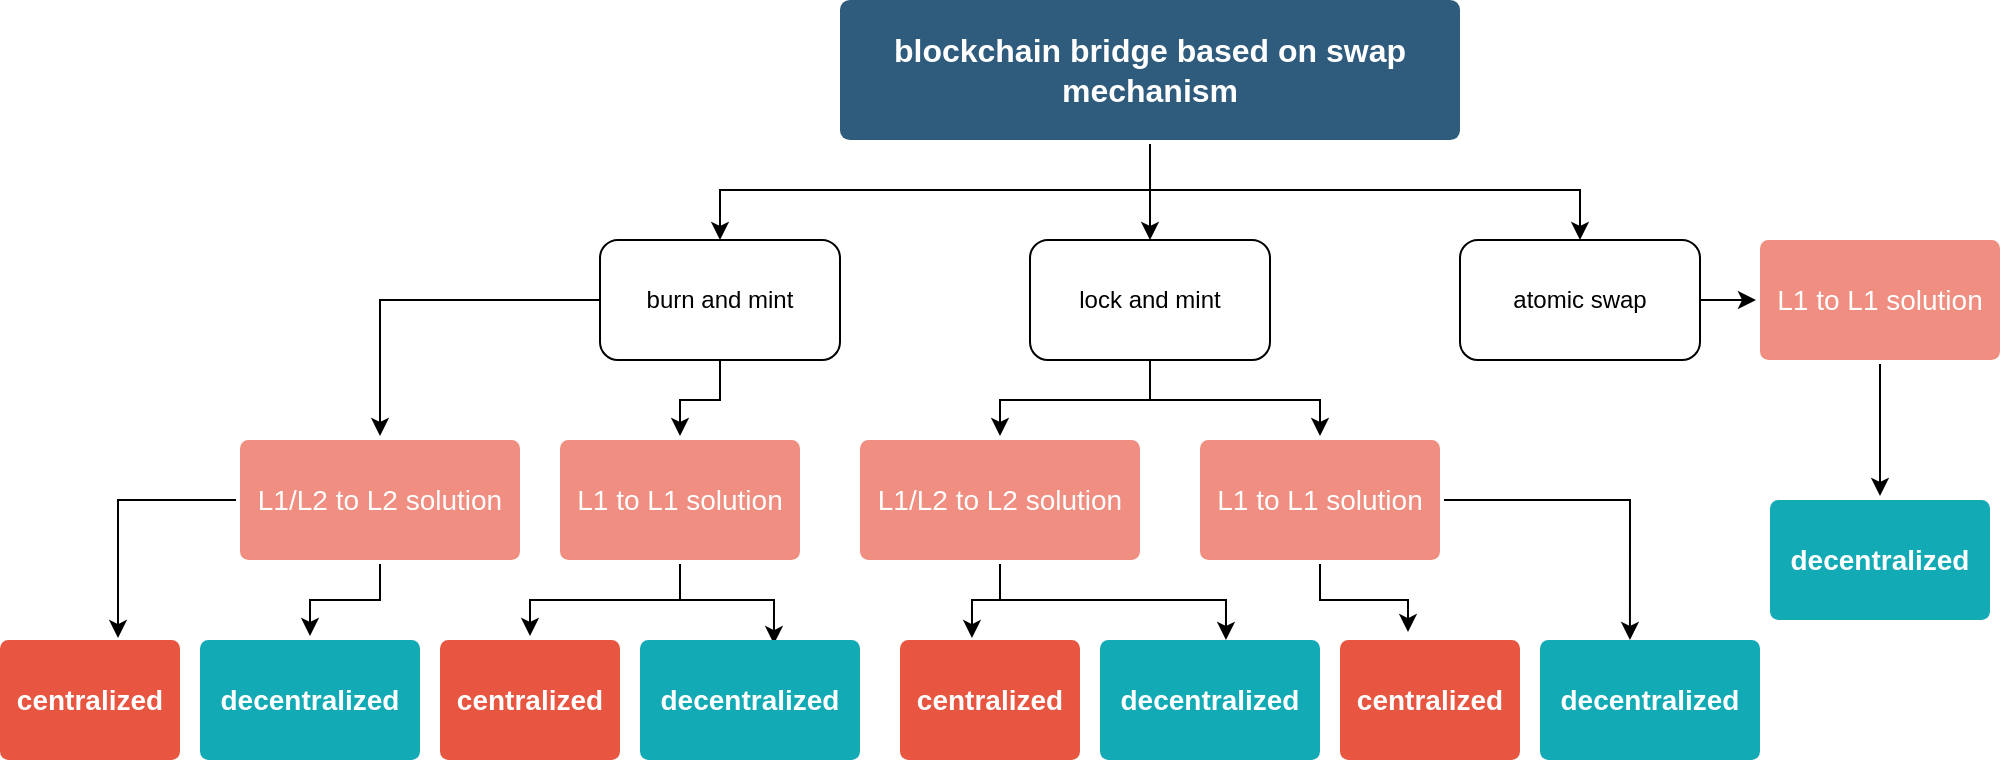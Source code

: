 <mxfile version="21.2.0" type="github">
  <diagram id="6a731a19-8d31-9384-78a2-239565b7b9f0" name="Page-1">
    <mxGraphModel dx="1377" dy="788" grid="1" gridSize="10" guides="1" tooltips="1" connect="1" arrows="1" fold="1" page="1" pageScale="1" pageWidth="1169" pageHeight="827" background="none" math="0" shadow="0">
      <root>
        <mxCell id="0" />
        <mxCell id="1" parent="0" />
        <mxCell id="RQFxbhjyXj8a6OVs2RY9-1775" style="edgeStyle=orthogonalEdgeStyle;rounded=0;orthogonalLoop=1;jettySize=auto;html=1;" edge="1" parent="1" source="1749" target="smuwp1DNTUwDpnVCs9tP-1781">
          <mxGeometry relative="1" as="geometry" />
        </mxCell>
        <mxCell id="RQFxbhjyXj8a6OVs2RY9-1826" style="edgeStyle=orthogonalEdgeStyle;rounded=0;orthogonalLoop=1;jettySize=auto;html=1;entryX=0.5;entryY=0;entryDx=0;entryDy=0;" edge="1" parent="1" source="1749" target="RQFxbhjyXj8a6OVs2RY9-1792">
          <mxGeometry relative="1" as="geometry" />
        </mxCell>
        <mxCell id="RQFxbhjyXj8a6OVs2RY9-1827" style="edgeStyle=orthogonalEdgeStyle;rounded=0;orthogonalLoop=1;jettySize=auto;html=1;entryX=0.5;entryY=0;entryDx=0;entryDy=0;" edge="1" parent="1" source="1749" target="RQFxbhjyXj8a6OVs2RY9-1791">
          <mxGeometry relative="1" as="geometry" />
        </mxCell>
        <mxCell id="1749" value="blockchain bridge based on swap mechanism" style="rounded=1;whiteSpace=wrap;html=1;shadow=0;labelBackgroundColor=none;strokeColor=none;strokeWidth=3;fillColor=#2F5B7C;fontFamily=Helvetica;fontSize=16;fontColor=#FFFFFF;align=center;fontStyle=1;spacing=5;arcSize=7;perimeterSpacing=2;" parent="1" vertex="1">
          <mxGeometry x="440" y="120" width="310" height="70" as="geometry" />
        </mxCell>
        <mxCell id="1753" value="centralized&lt;br&gt;" style="rounded=1;whiteSpace=wrap;html=1;shadow=0;labelBackgroundColor=none;strokeColor=none;strokeWidth=3;fillColor=#e85642;fontFamily=Helvetica;fontSize=14;fontColor=#FFFFFF;align=center;spacing=5;fontStyle=1;arcSize=7;perimeterSpacing=2;" parent="1" vertex="1">
          <mxGeometry x="20" y="440" width="90" height="60" as="geometry" />
        </mxCell>
        <mxCell id="RQFxbhjyXj8a6OVs2RY9-1816" style="edgeStyle=orthogonalEdgeStyle;rounded=0;orthogonalLoop=1;jettySize=auto;html=1;entryX=0.649;entryY=0.016;entryDx=0;entryDy=0;entryPerimeter=0;" edge="1" parent="1" source="1754" target="1753">
          <mxGeometry relative="1" as="geometry" />
        </mxCell>
        <mxCell id="RQFxbhjyXj8a6OVs2RY9-1817" style="edgeStyle=orthogonalEdgeStyle;rounded=0;orthogonalLoop=1;jettySize=auto;html=1;entryX=0.5;entryY=0;entryDx=0;entryDy=0;" edge="1" parent="1" source="1754" target="RQFxbhjyXj8a6OVs2RY9-1799">
          <mxGeometry relative="1" as="geometry" />
        </mxCell>
        <mxCell id="1754" value="L1/L2 to L2 solution" style="rounded=1;whiteSpace=wrap;html=1;shadow=0;labelBackgroundColor=none;strokeColor=none;strokeWidth=3;fillColor=#f08e81;fontFamily=Helvetica;fontSize=14;fontColor=#FFFFFF;align=center;spacing=5;fontStyle=0;arcSize=7;perimeterSpacing=2;" parent="1" vertex="1">
          <mxGeometry x="140" y="340" width="140" height="60" as="geometry" />
        </mxCell>
        <mxCell id="RQFxbhjyXj8a6OVs2RY9-1813" style="edgeStyle=orthogonalEdgeStyle;rounded=0;orthogonalLoop=1;jettySize=auto;html=1;entryX=0.5;entryY=0;entryDx=0;entryDy=0;" edge="1" parent="1" source="1756" target="1771">
          <mxGeometry relative="1" as="geometry" />
        </mxCell>
        <mxCell id="1756" value="L1 to L1 solution" style="rounded=1;whiteSpace=wrap;html=1;shadow=0;labelBackgroundColor=none;strokeColor=none;strokeWidth=3;fillColor=#f08e81;fontFamily=Helvetica;fontSize=14;fontColor=#FFFFFF;align=center;spacing=5;fontStyle=0;arcSize=7;perimeterSpacing=2;" parent="1" vertex="1">
          <mxGeometry x="900" y="240" width="120" height="60" as="geometry" />
        </mxCell>
        <mxCell id="1771" value="decentralized" style="rounded=1;whiteSpace=wrap;html=1;shadow=0;labelBackgroundColor=none;strokeColor=none;strokeWidth=3;fillColor=#12aab5;fontFamily=Helvetica;fontSize=14;fontColor=#FFFFFF;align=center;spacing=5;fontStyle=1;arcSize=7;perimeterSpacing=2;" parent="1" vertex="1">
          <mxGeometry x="905" y="370" width="110" height="60" as="geometry" />
        </mxCell>
        <mxCell id="RQFxbhjyXj8a6OVs2RY9-1812" style="edgeStyle=orthogonalEdgeStyle;rounded=0;orthogonalLoop=1;jettySize=auto;html=1;" edge="1" parent="1" source="smuwp1DNTUwDpnVCs9tP-1781" target="1756">
          <mxGeometry relative="1" as="geometry" />
        </mxCell>
        <mxCell id="smuwp1DNTUwDpnVCs9tP-1781" value="atomic swap" style="rounded=1;whiteSpace=wrap;html=1;" parent="1" vertex="1">
          <mxGeometry x="750" y="240" width="120" height="60" as="geometry" />
        </mxCell>
        <mxCell id="RQFxbhjyXj8a6OVs2RY9-1824" style="edgeStyle=orthogonalEdgeStyle;rounded=0;orthogonalLoop=1;jettySize=auto;html=1;entryX=0.5;entryY=0;entryDx=0;entryDy=0;" edge="1" parent="1" source="RQFxbhjyXj8a6OVs2RY9-1791" target="1754">
          <mxGeometry relative="1" as="geometry" />
        </mxCell>
        <mxCell id="RQFxbhjyXj8a6OVs2RY9-1825" style="edgeStyle=orthogonalEdgeStyle;rounded=0;orthogonalLoop=1;jettySize=auto;html=1;entryX=0.5;entryY=0;entryDx=0;entryDy=0;" edge="1" parent="1" source="RQFxbhjyXj8a6OVs2RY9-1791" target="RQFxbhjyXj8a6OVs2RY9-1802">
          <mxGeometry relative="1" as="geometry" />
        </mxCell>
        <mxCell id="RQFxbhjyXj8a6OVs2RY9-1791" value="burn and mint" style="rounded=1;whiteSpace=wrap;html=1;" vertex="1" parent="1">
          <mxGeometry x="320" y="240" width="120" height="60" as="geometry" />
        </mxCell>
        <mxCell id="RQFxbhjyXj8a6OVs2RY9-1814" style="edgeStyle=orthogonalEdgeStyle;rounded=0;orthogonalLoop=1;jettySize=auto;html=1;entryX=0.5;entryY=0;entryDx=0;entryDy=0;" edge="1" parent="1" source="RQFxbhjyXj8a6OVs2RY9-1792" target="RQFxbhjyXj8a6OVs2RY9-1803">
          <mxGeometry relative="1" as="geometry" />
        </mxCell>
        <mxCell id="RQFxbhjyXj8a6OVs2RY9-1815" style="edgeStyle=orthogonalEdgeStyle;rounded=0;orthogonalLoop=1;jettySize=auto;html=1;" edge="1" parent="1" source="RQFxbhjyXj8a6OVs2RY9-1792" target="RQFxbhjyXj8a6OVs2RY9-1804">
          <mxGeometry relative="1" as="geometry" />
        </mxCell>
        <mxCell id="RQFxbhjyXj8a6OVs2RY9-1792" value="lock and mint" style="rounded=1;whiteSpace=wrap;html=1;" vertex="1" parent="1">
          <mxGeometry x="535" y="240" width="120" height="60" as="geometry" />
        </mxCell>
        <mxCell id="RQFxbhjyXj8a6OVs2RY9-1799" value="decentralized" style="rounded=1;whiteSpace=wrap;html=1;shadow=0;labelBackgroundColor=none;strokeColor=none;strokeWidth=3;fillColor=#12aab5;fontFamily=Helvetica;fontSize=14;fontColor=#FFFFFF;align=center;spacing=5;fontStyle=1;arcSize=7;perimeterSpacing=2;" vertex="1" parent="1">
          <mxGeometry x="120" y="440" width="110" height="60" as="geometry" />
        </mxCell>
        <mxCell id="RQFxbhjyXj8a6OVs2RY9-1801" value="centralized" style="rounded=1;whiteSpace=wrap;html=1;shadow=0;labelBackgroundColor=none;strokeColor=none;strokeWidth=3;fillColor=#e85642;fontFamily=Helvetica;fontSize=14;fontColor=#FFFFFF;align=center;spacing=5;fontStyle=1;arcSize=7;perimeterSpacing=2;" vertex="1" parent="1">
          <mxGeometry x="240" y="440" width="90" height="60" as="geometry" />
        </mxCell>
        <mxCell id="RQFxbhjyXj8a6OVs2RY9-1818" style="edgeStyle=orthogonalEdgeStyle;rounded=0;orthogonalLoop=1;jettySize=auto;html=1;entryX=0.5;entryY=0;entryDx=0;entryDy=0;" edge="1" parent="1" source="RQFxbhjyXj8a6OVs2RY9-1802" target="RQFxbhjyXj8a6OVs2RY9-1801">
          <mxGeometry relative="1" as="geometry" />
        </mxCell>
        <mxCell id="RQFxbhjyXj8a6OVs2RY9-1819" style="edgeStyle=orthogonalEdgeStyle;rounded=0;orthogonalLoop=1;jettySize=auto;html=1;entryX=0.605;entryY=0.063;entryDx=0;entryDy=0;entryPerimeter=0;" edge="1" parent="1" source="RQFxbhjyXj8a6OVs2RY9-1802" target="RQFxbhjyXj8a6OVs2RY9-1807">
          <mxGeometry relative="1" as="geometry" />
        </mxCell>
        <mxCell id="RQFxbhjyXj8a6OVs2RY9-1802" value="L1 to L1 solution" style="rounded=1;whiteSpace=wrap;html=1;shadow=0;labelBackgroundColor=none;strokeColor=none;strokeWidth=3;fillColor=#f08e81;fontFamily=Helvetica;fontSize=14;fontColor=#FFFFFF;align=center;spacing=5;fontStyle=0;arcSize=7;perimeterSpacing=2;" vertex="1" parent="1">
          <mxGeometry x="300" y="340" width="120" height="60" as="geometry" />
        </mxCell>
        <mxCell id="RQFxbhjyXj8a6OVs2RY9-1820" style="edgeStyle=orthogonalEdgeStyle;rounded=0;orthogonalLoop=1;jettySize=auto;html=1;entryX=0.404;entryY=0.016;entryDx=0;entryDy=0;entryPerimeter=0;" edge="1" parent="1" source="RQFxbhjyXj8a6OVs2RY9-1803" target="RQFxbhjyXj8a6OVs2RY9-1806">
          <mxGeometry relative="1" as="geometry" />
        </mxCell>
        <mxCell id="RQFxbhjyXj8a6OVs2RY9-1821" style="edgeStyle=orthogonalEdgeStyle;rounded=0;orthogonalLoop=1;jettySize=auto;html=1;entryX=0.57;entryY=0.031;entryDx=0;entryDy=0;entryPerimeter=0;" edge="1" parent="1" source="RQFxbhjyXj8a6OVs2RY9-1803" target="RQFxbhjyXj8a6OVs2RY9-1809">
          <mxGeometry relative="1" as="geometry" />
        </mxCell>
        <mxCell id="RQFxbhjyXj8a6OVs2RY9-1803" value="L1/L2 to L2 solution" style="rounded=1;whiteSpace=wrap;html=1;shadow=0;labelBackgroundColor=none;strokeColor=none;strokeWidth=3;fillColor=#f08e81;fontFamily=Helvetica;fontSize=14;fontColor=#FFFFFF;align=center;spacing=5;fontStyle=0;arcSize=7;perimeterSpacing=2;" vertex="1" parent="1">
          <mxGeometry x="450" y="340" width="140" height="60" as="geometry" />
        </mxCell>
        <mxCell id="RQFxbhjyXj8a6OVs2RY9-1822" style="edgeStyle=orthogonalEdgeStyle;rounded=0;orthogonalLoop=1;jettySize=auto;html=1;entryX=0.383;entryY=-0.031;entryDx=0;entryDy=0;entryPerimeter=0;" edge="1" parent="1" source="RQFxbhjyXj8a6OVs2RY9-1804" target="RQFxbhjyXj8a6OVs2RY9-1805">
          <mxGeometry relative="1" as="geometry" />
        </mxCell>
        <mxCell id="RQFxbhjyXj8a6OVs2RY9-1823" style="edgeStyle=orthogonalEdgeStyle;rounded=0;orthogonalLoop=1;jettySize=auto;html=1;entryX=0.412;entryY=0.031;entryDx=0;entryDy=0;entryPerimeter=0;" edge="1" parent="1" source="RQFxbhjyXj8a6OVs2RY9-1804" target="RQFxbhjyXj8a6OVs2RY9-1808">
          <mxGeometry relative="1" as="geometry" />
        </mxCell>
        <mxCell id="RQFxbhjyXj8a6OVs2RY9-1804" value="L1 to L1 solution" style="rounded=1;whiteSpace=wrap;html=1;shadow=0;labelBackgroundColor=none;strokeColor=none;strokeWidth=3;fillColor=#f08e81;fontFamily=Helvetica;fontSize=14;fontColor=#FFFFFF;align=center;spacing=5;fontStyle=0;arcSize=7;perimeterSpacing=2;" vertex="1" parent="1">
          <mxGeometry x="620" y="340" width="120" height="60" as="geometry" />
        </mxCell>
        <mxCell id="RQFxbhjyXj8a6OVs2RY9-1805" value="centralized" style="rounded=1;whiteSpace=wrap;html=1;shadow=0;labelBackgroundColor=none;strokeColor=none;strokeWidth=3;fillColor=#e85642;fontFamily=Helvetica;fontSize=14;fontColor=#FFFFFF;align=center;spacing=5;fontStyle=1;arcSize=7;perimeterSpacing=2;" vertex="1" parent="1">
          <mxGeometry x="690" y="440" width="90" height="60" as="geometry" />
        </mxCell>
        <mxCell id="RQFxbhjyXj8a6OVs2RY9-1806" value="centralized" style="rounded=1;whiteSpace=wrap;html=1;shadow=0;labelBackgroundColor=none;strokeColor=none;strokeWidth=3;fillColor=#e85642;fontFamily=Helvetica;fontSize=14;fontColor=#FFFFFF;align=center;spacing=5;fontStyle=1;arcSize=7;perimeterSpacing=2;" vertex="1" parent="1">
          <mxGeometry x="470" y="440" width="90" height="60" as="geometry" />
        </mxCell>
        <mxCell id="RQFxbhjyXj8a6OVs2RY9-1807" value="decentralized" style="rounded=1;whiteSpace=wrap;html=1;shadow=0;labelBackgroundColor=none;strokeColor=none;strokeWidth=3;fillColor=#12aab5;fontFamily=Helvetica;fontSize=14;fontColor=#FFFFFF;align=center;spacing=5;fontStyle=1;arcSize=7;perimeterSpacing=2;" vertex="1" parent="1">
          <mxGeometry x="340" y="440" width="110" height="60" as="geometry" />
        </mxCell>
        <mxCell id="RQFxbhjyXj8a6OVs2RY9-1808" value="decentralized" style="rounded=1;whiteSpace=wrap;html=1;shadow=0;labelBackgroundColor=none;strokeColor=none;strokeWidth=3;fillColor=#12aab5;fontFamily=Helvetica;fontSize=14;fontColor=#FFFFFF;align=center;spacing=5;fontStyle=1;arcSize=7;perimeterSpacing=2;" vertex="1" parent="1">
          <mxGeometry x="790" y="440" width="110" height="60" as="geometry" />
        </mxCell>
        <mxCell id="RQFxbhjyXj8a6OVs2RY9-1809" value="decentralized" style="rounded=1;whiteSpace=wrap;html=1;shadow=0;labelBackgroundColor=none;strokeColor=none;strokeWidth=3;fillColor=#12aab5;fontFamily=Helvetica;fontSize=14;fontColor=#FFFFFF;align=center;spacing=5;fontStyle=1;arcSize=7;perimeterSpacing=2;" vertex="1" parent="1">
          <mxGeometry x="570" y="440" width="110" height="60" as="geometry" />
        </mxCell>
      </root>
    </mxGraphModel>
  </diagram>
</mxfile>

